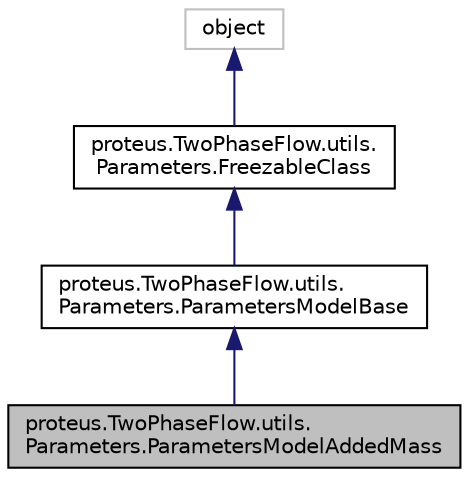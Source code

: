 digraph "proteus.TwoPhaseFlow.utils.Parameters.ParametersModelAddedMass"
{
 // LATEX_PDF_SIZE
  edge [fontname="Helvetica",fontsize="10",labelfontname="Helvetica",labelfontsize="10"];
  node [fontname="Helvetica",fontsize="10",shape=record];
  Node1 [label="proteus.TwoPhaseFlow.utils.\lParameters.ParametersModelAddedMass",height=0.2,width=0.4,color="black", fillcolor="grey75", style="filled", fontcolor="black",tooltip=" "];
  Node2 -> Node1 [dir="back",color="midnightblue",fontsize="10",style="solid",fontname="Helvetica"];
  Node2 [label="proteus.TwoPhaseFlow.utils.\lParameters.ParametersModelBase",height=0.2,width=0.4,color="black", fillcolor="white", style="filled",URL="$classproteus_1_1TwoPhaseFlow_1_1utils_1_1Parameters_1_1ParametersModelBase.html",tooltip=" "];
  Node3 -> Node2 [dir="back",color="midnightblue",fontsize="10",style="solid",fontname="Helvetica"];
  Node3 [label="proteus.TwoPhaseFlow.utils.\lParameters.FreezableClass",height=0.2,width=0.4,color="black", fillcolor="white", style="filled",URL="$classproteus_1_1TwoPhaseFlow_1_1utils_1_1Parameters_1_1FreezableClass.html",tooltip=" "];
  Node4 -> Node3 [dir="back",color="midnightblue",fontsize="10",style="solid",fontname="Helvetica"];
  Node4 [label="object",height=0.2,width=0.4,color="grey75", fillcolor="white", style="filled",tooltip=" "];
}
